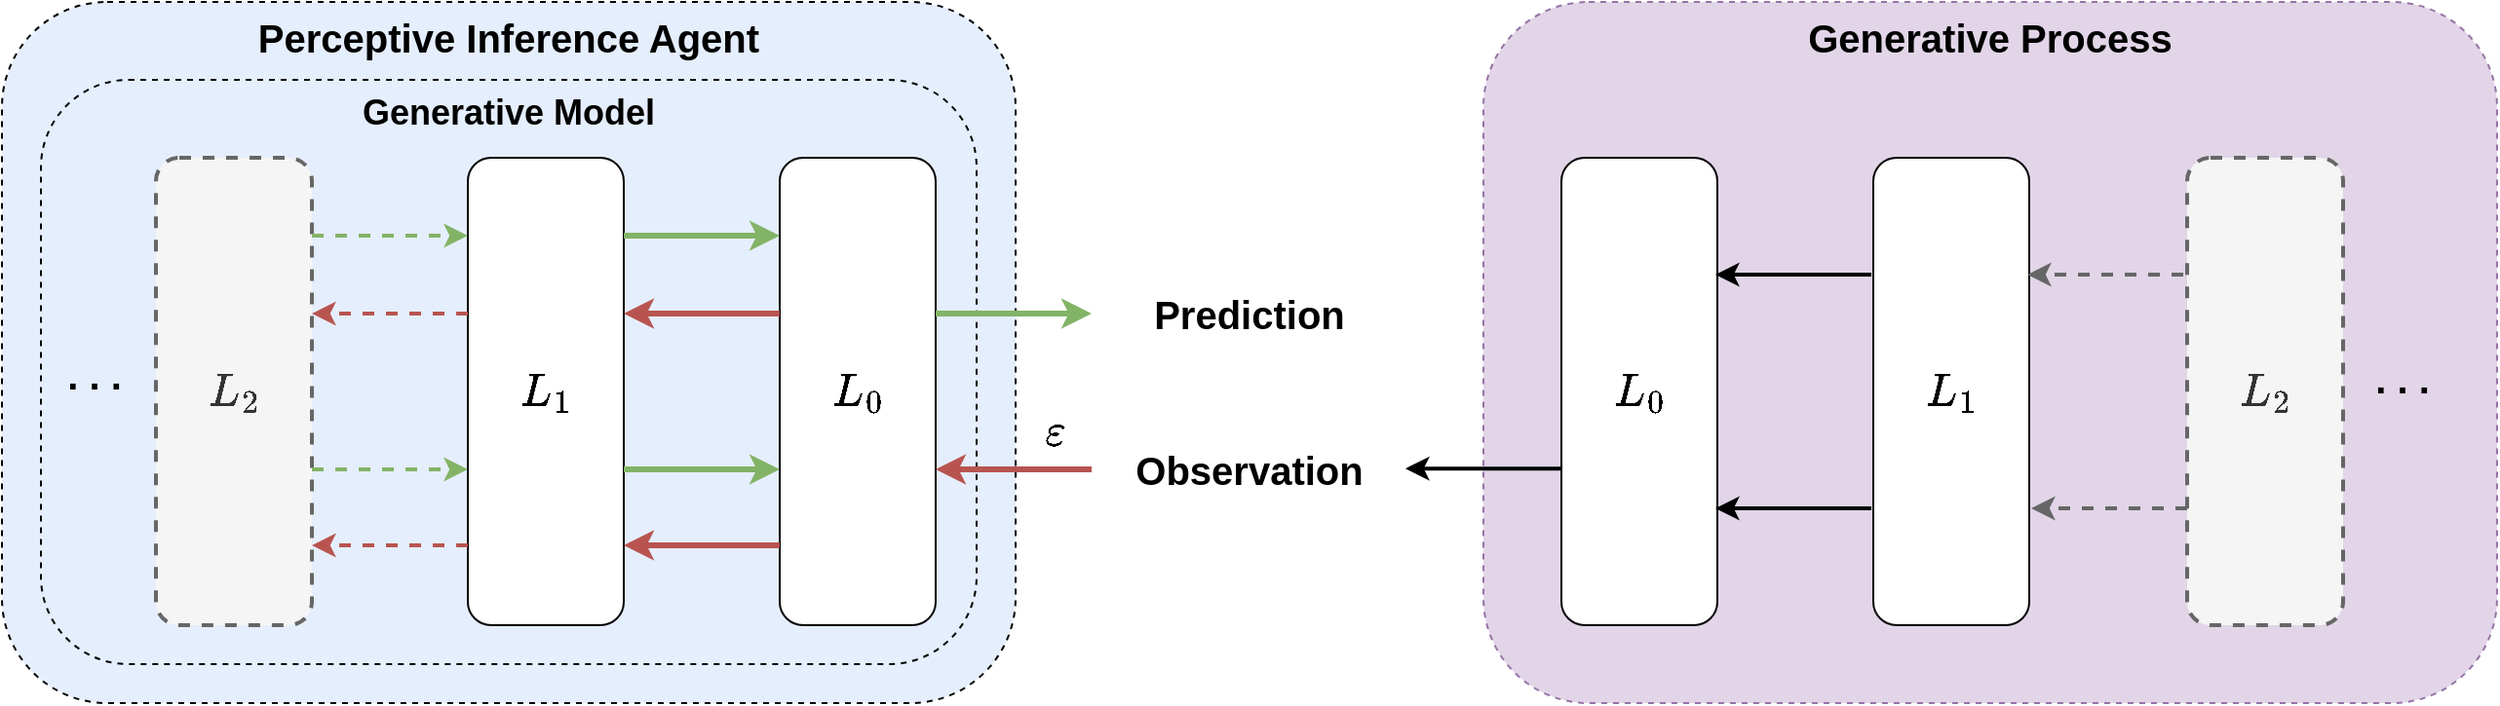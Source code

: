 <mxfile version="14.6.13" type="device" pages="2"><diagram id="_uuqdKlvVKLw7IuKCg1u" name="General simulation"><mxGraphModel dx="1422" dy="1916" grid="1" gridSize="10" guides="1" tooltips="1" connect="1" arrows="1" fold="1" page="1" pageScale="1" pageWidth="850" pageHeight="1100" math="1" shadow="0"><root><mxCell id="Ks_4mEuCcKYe6zqoAReV-0"/><mxCell id="Ks_4mEuCcKYe6zqoAReV-1" parent="Ks_4mEuCcKYe6zqoAReV-0"/><mxCell id="Ks_4mEuCcKYe6zqoAReV-52" value="&lt;b&gt;Perceptive Inference Agent&lt;/b&gt;" style="rounded=1;whiteSpace=wrap;html=1;dashed=1;fontSize=20;fontColor=none;strokeColor=#000000;strokeWidth=1;fillColor=#E5EEFC;verticalAlign=top;" vertex="1" parent="Ks_4mEuCcKYe6zqoAReV-1"><mxGeometry x="40" y="-40" width="520" height="360" as="geometry"/></mxCell><mxCell id="Ks_4mEuCcKYe6zqoAReV-54" value="&lt;b style=&quot;font-size: 18px;&quot;&gt;Generative Model&lt;/b&gt;" style="rounded=1;whiteSpace=wrap;html=1;dashed=1;fontSize=18;fontColor=none;strokeColor=#000000;strokeWidth=1;fillColor=#E5EEFC;verticalAlign=top;" vertex="1" parent="Ks_4mEuCcKYe6zqoAReV-1"><mxGeometry x="60" width="480" height="300" as="geometry"/></mxCell><mxCell id="Ks_4mEuCcKYe6zqoAReV-53" value="&lt;b&gt;Generative Process&lt;/b&gt;" style="rounded=1;whiteSpace=wrap;html=1;dashed=1;fontSize=20;strokeColor=#9673a6;strokeWidth=1;fillColor=#e1d5e7;verticalAlign=top;" vertex="1" parent="Ks_4mEuCcKYe6zqoAReV-1"><mxGeometry x="800" y="-40" width="520" height="360" as="geometry"/></mxCell><mxCell id="Ks_4mEuCcKYe6zqoAReV-2" value="&lt;font style=&quot;font-size: 20px&quot;&gt;$$L_2$$&lt;/font&gt;" style="rounded=1;whiteSpace=wrap;html=1;dashed=1;strokeWidth=2;fillColor=#f5f5f5;strokeColor=#666666;fontColor=#333333;" vertex="1" parent="Ks_4mEuCcKYe6zqoAReV-1"><mxGeometry x="119" y="40" width="80" height="240" as="geometry"/></mxCell><mxCell id="Ks_4mEuCcKYe6zqoAReV-3" value="&lt;font style=&quot;font-size: 20px&quot;&gt;$$L_1$$&lt;/font&gt;" style="rounded=1;whiteSpace=wrap;html=1;" vertex="1" parent="Ks_4mEuCcKYe6zqoAReV-1"><mxGeometry x="279" y="40" width="80" height="240" as="geometry"/></mxCell><mxCell id="Ks_4mEuCcKYe6zqoAReV-5" value="&lt;b&gt;&lt;font style=&quot;font-size: 20px&quot;&gt;$$L_0$$&lt;/font&gt;&lt;/b&gt;" style="rounded=1;whiteSpace=wrap;html=1;" vertex="1" parent="Ks_4mEuCcKYe6zqoAReV-1"><mxGeometry x="439" y="40" width="80" height="240" as="geometry"/></mxCell><mxCell id="Ks_4mEuCcKYe6zqoAReV-13" value="&lt;b style=&quot;font-size: 20px;&quot;&gt;&lt;font style=&quot;font-size: 20px;&quot;&gt;. . .&lt;/font&gt;&lt;/b&gt;" style="text;html=1;align=center;verticalAlign=middle;resizable=0;points=[];autosize=1;strokeColor=none;rotation=0;fontSize=20;" vertex="1" parent="Ks_4mEuCcKYe6zqoAReV-1"><mxGeometry x="67" y="136" width="40" height="30" as="geometry"/></mxCell><mxCell id="Ks_4mEuCcKYe6zqoAReV-17" value="" style="endArrow=classic;html=1;strokeWidth=2;fillColor=#d5e8d4;strokeColor=#82b366;dashed=1;" edge="1" parent="Ks_4mEuCcKYe6zqoAReV-1"><mxGeometry x="159" y="80" width="50" height="50" as="geometry"><mxPoint x="199" y="200.0" as="sourcePoint"/><mxPoint x="279" y="200.0" as="targetPoint"/><Array as="points"/></mxGeometry></mxCell><mxCell id="Ks_4mEuCcKYe6zqoAReV-18" value="" style="endArrow=classic;html=1;strokeWidth=2;fillColor=#d5e8d4;strokeColor=#82b366;dashed=1;" edge="1" parent="Ks_4mEuCcKYe6zqoAReV-1"><mxGeometry x="159" y="80" width="50" height="50" as="geometry"><mxPoint x="199" y="80" as="sourcePoint"/><mxPoint x="279" y="80" as="targetPoint"/><Array as="points"/></mxGeometry></mxCell><mxCell id="Ks_4mEuCcKYe6zqoAReV-25" value="" style="endArrow=classic;html=1;strokeWidth=2;fillColor=#f8cecc;strokeColor=#b85450;dashed=1;" edge="1" parent="Ks_4mEuCcKYe6zqoAReV-1"><mxGeometry x="159" y="160" width="50" height="50" as="geometry"><mxPoint x="279" y="239" as="sourcePoint"/><mxPoint x="199" y="239" as="targetPoint"/><Array as="points"/></mxGeometry></mxCell><mxCell id="Ks_4mEuCcKYe6zqoAReV-26" value="" style="endArrow=classic;html=1;strokeWidth=2;fillColor=#f8cecc;strokeColor=#b85450;dashed=1;" edge="1" parent="Ks_4mEuCcKYe6zqoAReV-1"><mxGeometry x="159" y="160" width="50" height="50" as="geometry"><mxPoint x="279" y="120" as="sourcePoint"/><mxPoint x="199" y="120" as="targetPoint"/><Array as="points"/></mxGeometry></mxCell><mxCell id="Ks_4mEuCcKYe6zqoAReV-14" value="" style="endArrow=classic;html=1;strokeWidth=3;fillColor=#d5e8d4;strokeColor=#82b366;" edge="1" parent="Ks_4mEuCcKYe6zqoAReV-1"><mxGeometry x="319" y="80" width="50" height="50" as="geometry"><mxPoint x="359" y="200.0" as="sourcePoint"/><mxPoint x="439" y="200.0" as="targetPoint"/><Array as="points"/></mxGeometry></mxCell><mxCell id="Ks_4mEuCcKYe6zqoAReV-16" value="" style="endArrow=classic;html=1;strokeWidth=3;fillColor=#d5e8d4;strokeColor=#82b366;" edge="1" parent="Ks_4mEuCcKYe6zqoAReV-1"><mxGeometry x="319" y="80" width="50" height="50" as="geometry"><mxPoint x="359" y="80" as="sourcePoint"/><mxPoint x="439" y="80" as="targetPoint"/><Array as="points"/></mxGeometry></mxCell><mxCell id="Ks_4mEuCcKYe6zqoAReV-23" value="" style="endArrow=classic;html=1;strokeWidth=3;fillColor=#f8cecc;strokeColor=#b85450;" edge="1" parent="Ks_4mEuCcKYe6zqoAReV-1"><mxGeometry x="319" y="160" width="50" height="50" as="geometry"><mxPoint x="439" y="239" as="sourcePoint"/><mxPoint x="359" y="239" as="targetPoint"/><Array as="points"/></mxGeometry></mxCell><mxCell id="Ks_4mEuCcKYe6zqoAReV-24" value="" style="endArrow=classic;html=1;strokeWidth=3;fillColor=#f8cecc;strokeColor=#b85450;" edge="1" parent="Ks_4mEuCcKYe6zqoAReV-1"><mxGeometry x="319" y="160" width="50" height="50" as="geometry"><mxPoint x="439" y="120" as="sourcePoint"/><mxPoint x="359" y="120" as="targetPoint"/><Array as="points"/></mxGeometry></mxCell><mxCell id="Ks_4mEuCcKYe6zqoAReV-19" value="" style="endArrow=classic;html=1;strokeWidth=3;fillColor=#d5e8d4;strokeColor=#82b366;" edge="1" parent="Ks_4mEuCcKYe6zqoAReV-1"><mxGeometry x="479" y="-20" width="50" height="50" as="geometry"><mxPoint x="519" y="120" as="sourcePoint"/><mxPoint x="599" y="120" as="targetPoint"/><Array as="points"/></mxGeometry></mxCell><mxCell id="Ks_4mEuCcKYe6zqoAReV-20" value="&lt;font style=&quot;font-size: 20px&quot;&gt;&lt;b&gt;Prediction&lt;/b&gt;&lt;/font&gt;" style="text;html=1;strokeColor=none;fillColor=none;align=center;verticalAlign=middle;whiteSpace=wrap;rounded=0;dashed=1;rotation=0;" vertex="1" parent="Ks_4mEuCcKYe6zqoAReV-1"><mxGeometry x="620" y="110" width="120" height="20" as="geometry"/></mxCell><mxCell id="Ks_4mEuCcKYe6zqoAReV-21" value="&lt;font style=&quot;font-size: 20px&quot;&gt;&lt;b&gt;Observation&lt;br&gt;&lt;/b&gt;&lt;/font&gt;" style="text;html=1;strokeColor=none;fillColor=none;align=center;verticalAlign=middle;whiteSpace=wrap;rounded=0;dashed=1;rotation=0;" vertex="1" parent="Ks_4mEuCcKYe6zqoAReV-1"><mxGeometry x="620" y="190" width="120" height="20" as="geometry"/></mxCell><mxCell id="Ks_4mEuCcKYe6zqoAReV-22" value="$$\varepsilon$$" style="endArrow=classic;html=1;strokeWidth=3;fillColor=#f8cecc;strokeColor=#b85450;fontStyle=1;fontSize=20;labelBackgroundColor=none;" edge="1" parent="Ks_4mEuCcKYe6zqoAReV-1"><mxGeometry width="50" height="50" as="geometry"><mxPoint x="599" y="200" as="sourcePoint"/><mxPoint x="519" y="200" as="targetPoint"/><Array as="points"/><mxPoint x="21" y="-20" as="offset"/></mxGeometry></mxCell><mxCell id="Ks_4mEuCcKYe6zqoAReV-41" value="&lt;font style=&quot;font-size: 20px&quot;&gt;$$L_2$$&lt;/font&gt;" style="rounded=1;whiteSpace=wrap;html=1;dashed=1;strokeWidth=2;fillColor=#f5f5f5;strokeColor=#666666;fontColor=#333333;" vertex="1" parent="Ks_4mEuCcKYe6zqoAReV-1"><mxGeometry x="1161" y="40" width="80" height="240" as="geometry"/></mxCell><mxCell id="Ks_4mEuCcKYe6zqoAReV-42" value="&lt;font style=&quot;font-size: 20px&quot;&gt;$$L_1$$&lt;/font&gt;" style="rounded=1;whiteSpace=wrap;html=1;" vertex="1" parent="Ks_4mEuCcKYe6zqoAReV-1"><mxGeometry x="1000" y="40" width="80" height="240" as="geometry"/></mxCell><mxCell id="Ks_4mEuCcKYe6zqoAReV-43" value="&lt;b&gt;&lt;font style=&quot;font-size: 20px&quot;&gt;$$L_0$$&lt;/font&gt;&lt;/b&gt;" style="rounded=1;whiteSpace=wrap;html=1;" vertex="1" parent="Ks_4mEuCcKYe6zqoAReV-1"><mxGeometry x="840" y="40" width="80" height="240" as="geometry"/></mxCell><mxCell id="Ks_4mEuCcKYe6zqoAReV-44" value="&lt;b style=&quot;font-size: 20px;&quot;&gt;&lt;font style=&quot;font-size: 20px;&quot;&gt;. . .&lt;/font&gt;&lt;/b&gt;" style="text;html=1;align=center;verticalAlign=middle;resizable=0;points=[];autosize=1;strokeColor=none;rotation=0;fontSize=20;" vertex="1" parent="Ks_4mEuCcKYe6zqoAReV-1"><mxGeometry x="1251" y="138" width="40" height="30" as="geometry"/></mxCell><mxCell id="Ks_4mEuCcKYe6zqoAReV-45" value="" style="endArrow=classic;html=1;strokeWidth=2;dashed=1;fillColor=#f5f5f5;strokeColor=#666666;" edge="1" parent="Ks_4mEuCcKYe6zqoAReV-1"><mxGeometry x="1039" y="21.0" width="50" height="50" as="geometry"><mxPoint x="1159" y="100.0" as="sourcePoint"/><mxPoint x="1079" y="100.0" as="targetPoint"/><Array as="points"/></mxGeometry></mxCell><mxCell id="Ks_4mEuCcKYe6zqoAReV-46" value="" style="endArrow=classic;html=1;strokeWidth=2;" edge="1" parent="Ks_4mEuCcKYe6zqoAReV-1"><mxGeometry x="879" y="140" width="50" height="50" as="geometry"><mxPoint x="999" y="100.0" as="sourcePoint"/><mxPoint x="919" y="100.0" as="targetPoint"/><Array as="points"/></mxGeometry></mxCell><mxCell id="Ks_4mEuCcKYe6zqoAReV-48" value="" style="endArrow=classic;html=1;strokeWidth=2;fontStyle=1;fontSize=20;labelBackgroundColor=none;" edge="1" parent="Ks_4mEuCcKYe6zqoAReV-1"><mxGeometry x="560" y="-240" width="50" height="50" as="geometry"><mxPoint x="840" y="199.58" as="sourcePoint"/><mxPoint x="760" y="199.58" as="targetPoint"/><Array as="points"/><mxPoint x="-10" y="-50" as="offset"/></mxGeometry></mxCell><mxCell id="Ks_4mEuCcKYe6zqoAReV-49" value="" style="endArrow=classic;html=1;strokeWidth=2;" edge="1" parent="Ks_4mEuCcKYe6zqoAReV-1"><mxGeometry x="879" y="260" width="50" height="50" as="geometry"><mxPoint x="999" y="220" as="sourcePoint"/><mxPoint x="919" y="220" as="targetPoint"/><Array as="points"/></mxGeometry></mxCell><mxCell id="Ks_4mEuCcKYe6zqoAReV-51" value="" style="endArrow=classic;html=1;strokeWidth=2;dashed=1;fillColor=#f5f5f5;strokeColor=#666666;" edge="1" parent="Ks_4mEuCcKYe6zqoAReV-1"><mxGeometry x="1041" y="141.0" width="50" height="50" as="geometry"><mxPoint x="1161" y="220.0" as="sourcePoint"/><mxPoint x="1081" y="220.0" as="targetPoint"/><Array as="points"/></mxGeometry></mxCell></root></mxGraphModel></diagram><diagram id="7RfQtERVLM0A9wWDdguM" name="Temporal simulation"><mxGraphModel dx="1422" dy="1916" grid="1" gridSize="10" guides="1" tooltips="1" connect="1" arrows="1" fold="1" page="1" pageScale="1" pageWidth="850" pageHeight="1100" math="1" shadow="0"><root><mxCell id="8jjQFMfFrPkt4Uh5yf2H-0"/><mxCell id="8jjQFMfFrPkt4Uh5yf2H-1" parent="8jjQFMfFrPkt4Uh5yf2H-0"/><mxCell id="HhTd-vjUdkPiiTuKtuQh-0" value="&lt;b style=&quot;font-size: 18px&quot;&gt;Generative Model [2, 2]&lt;/b&gt;" style="rounded=1;whiteSpace=wrap;html=1;dashed=1;fontSize=18;fontColor=none;strokeColor=#000000;strokeWidth=1;fillColor=#E5EEFC;verticalAlign=top;" vertex="1" parent="8jjQFMfFrPkt4Uh5yf2H-1"><mxGeometry x="760" y="520" width="320" height="400" as="geometry"/></mxCell><mxCell id="8jjQFMfFrPkt4Uh5yf2H-2" value="&lt;b&gt;Perceptive Inference Agent&lt;/b&gt;" style="rounded=1;whiteSpace=wrap;html=1;dashed=1;fontSize=20;fontColor=none;strokeColor=#000000;strokeWidth=1;fillColor=#E5EEFC;verticalAlign=top;" vertex="1" parent="8jjQFMfFrPkt4Uh5yf2H-1"><mxGeometry x="240" y="-40" width="320" height="400" as="geometry"/></mxCell><mxCell id="8jjQFMfFrPkt4Uh5yf2H-3" value="&lt;b style=&quot;font-size: 18px&quot;&gt;Generative Model [n, m]&lt;/b&gt;" style="rounded=1;whiteSpace=wrap;html=1;dashed=1;fontSize=18;fontColor=none;strokeColor=#000000;strokeWidth=1;fillColor=#E5EEFC;verticalAlign=top;" vertex="1" parent="8jjQFMfFrPkt4Uh5yf2H-1"><mxGeometry x="260" width="280" height="340" as="geometry"/></mxCell><mxCell id="8jjQFMfFrPkt4Uh5yf2H-4" value="&lt;b&gt;Generative Process&lt;/b&gt;" style="rounded=1;whiteSpace=wrap;html=1;dashed=1;fontSize=20;strokeColor=#9673a6;strokeWidth=1;fillColor=#e1d5e7;verticalAlign=top;" vertex="1" parent="8jjQFMfFrPkt4Uh5yf2H-1"><mxGeometry x="800" y="-40" width="320" height="400" as="geometry"/></mxCell><mxCell id="8jjQFMfFrPkt4Uh5yf2H-6" value="&lt;font style=&quot;font-size: 20px&quot;&gt;$$L_1$$&lt;/font&gt;" style="rounded=1;whiteSpace=wrap;html=1;verticalAlign=top;" vertex="1" parent="8jjQFMfFrPkt4Uh5yf2H-1"><mxGeometry x="279" y="40" width="80" height="280" as="geometry"/></mxCell><mxCell id="8jjQFMfFrPkt4Uh5yf2H-7" value="&lt;b&gt;&lt;font style=&quot;font-size: 20px&quot;&gt;$$L_0$$&lt;/font&gt;&lt;/b&gt;" style="rounded=1;whiteSpace=wrap;html=1;verticalAlign=top;" vertex="1" parent="8jjQFMfFrPkt4Uh5yf2H-1"><mxGeometry x="439" y="40" width="80" height="280" as="geometry"/></mxCell><mxCell id="8jjQFMfFrPkt4Uh5yf2H-13" value="" style="endArrow=classic;html=1;strokeWidth=3;fillColor=#d5e8d4;strokeColor=#82b366;" edge="1" parent="8jjQFMfFrPkt4Uh5yf2H-1"><mxGeometry x="320" y="-60" width="50" height="50" as="geometry"><mxPoint x="360" y="60.0" as="sourcePoint"/><mxPoint x="440" y="60.0" as="targetPoint"/><Array as="points"/></mxGeometry></mxCell><mxCell id="8jjQFMfFrPkt4Uh5yf2H-15" value="" style="endArrow=classic;html=1;strokeWidth=3;fillColor=#f8cecc;strokeColor=#b85450;" edge="1" parent="8jjQFMfFrPkt4Uh5yf2H-1"><mxGeometry x="319" y="21" width="50" height="50" as="geometry"><mxPoint x="439" y="100.0" as="sourcePoint"/><mxPoint x="359" y="100.0" as="targetPoint"/><Array as="points"/></mxGeometry></mxCell><mxCell id="8jjQFMfFrPkt4Uh5yf2H-17" value="" style="endArrow=classic;html=1;strokeWidth=3;fillColor=#d5e8d4;strokeColor=#82b366;" edge="1" parent="8jjQFMfFrPkt4Uh5yf2H-1"><mxGeometry x="479" y="-80" width="50" height="50" as="geometry"><mxPoint x="519" y="60" as="sourcePoint"/><mxPoint x="599" y="60" as="targetPoint"/><Array as="points"/></mxGeometry></mxCell><mxCell id="8jjQFMfFrPkt4Uh5yf2H-18" value="&lt;font style=&quot;font-size: 20px&quot;&gt;&lt;b&gt;Prediction&lt;/b&gt;&lt;/font&gt;" style="text;html=1;strokeColor=none;fillColor=none;align=center;verticalAlign=middle;whiteSpace=wrap;rounded=0;dashed=1;rotation=0;" vertex="1" parent="8jjQFMfFrPkt4Uh5yf2H-1"><mxGeometry x="620" y="50" width="120" height="20" as="geometry"/></mxCell><mxCell id="8jjQFMfFrPkt4Uh5yf2H-19" value="&lt;font style=&quot;font-size: 20px&quot;&gt;&lt;b&gt;Observation&lt;br&gt;&lt;/b&gt;&lt;/font&gt;" style="text;html=1;strokeColor=none;fillColor=none;align=center;verticalAlign=middle;whiteSpace=wrap;rounded=0;dashed=1;rotation=0;" vertex="1" parent="8jjQFMfFrPkt4Uh5yf2H-1"><mxGeometry x="620" y="90" width="120" height="20" as="geometry"/></mxCell><mxCell id="8jjQFMfFrPkt4Uh5yf2H-20" value="$$\varepsilon$$" style="endArrow=classic;html=1;strokeWidth=3;fillColor=#f8cecc;strokeColor=#b85450;fontStyle=1;fontSize=20;labelBackgroundColor=none;" edge="1" parent="8jjQFMfFrPkt4Uh5yf2H-1"><mxGeometry y="-100" width="50" height="50" as="geometry"><mxPoint x="599" y="100" as="sourcePoint"/><mxPoint x="519" y="100" as="targetPoint"/><Array as="points"/><mxPoint x="21" y="-20" as="offset"/></mxGeometry></mxCell><mxCell id="8jjQFMfFrPkt4Uh5yf2H-22" value="&lt;font style=&quot;font-size: 20px&quot;&gt;$$L_1$$&lt;/font&gt;" style="rounded=1;whiteSpace=wrap;html=1;verticalAlign=top;" vertex="1" parent="8jjQFMfFrPkt4Uh5yf2H-1"><mxGeometry x="1000" y="40" width="80" height="280" as="geometry"/></mxCell><mxCell id="8jjQFMfFrPkt4Uh5yf2H-23" value="&lt;b&gt;&lt;font style=&quot;font-size: 20px&quot;&gt;$$L_0$$&lt;br&gt;&lt;/font&gt;&lt;/b&gt;" style="rounded=1;whiteSpace=wrap;html=1;verticalAlign=top;" vertex="1" parent="8jjQFMfFrPkt4Uh5yf2H-1"><mxGeometry x="840" y="40" width="80" height="280" as="geometry"/></mxCell><mxCell id="8jjQFMfFrPkt4Uh5yf2H-26" value="" style="endArrow=classic;html=1;strokeWidth=2;" edge="1" parent="8jjQFMfFrPkt4Uh5yf2H-1"><mxGeometry x="880" y="139.58" width="50" height="50" as="geometry"><mxPoint x="1000" y="99.58" as="sourcePoint"/><mxPoint x="920" y="99.58" as="targetPoint"/><Array as="points"/></mxGeometry></mxCell><mxCell id="8jjQFMfFrPkt4Uh5yf2H-27" value="" style="endArrow=classic;html=1;strokeWidth=2;fontStyle=1;fontSize=20;labelBackgroundColor=none;" edge="1" parent="8jjQFMfFrPkt4Uh5yf2H-1"><mxGeometry x="560" y="-340" width="50" height="50" as="geometry"><mxPoint x="840" y="99.58" as="sourcePoint"/><mxPoint x="760" y="99.58" as="targetPoint"/><Array as="points"/><mxPoint x="-10" y="-50" as="offset"/></mxGeometry></mxCell><mxCell id="1RMQHkd497k834z2P5CD-0" value="$$s_0$$" style="ellipse;whiteSpace=wrap;html=1;aspect=fixed;fontSize=18;strokeWidth=1;" vertex="1" parent="8jjQFMfFrPkt4Uh5yf2H-1"><mxGeometry x="289" y="110" width="60" height="60" as="geometry"/></mxCell><mxCell id="1RMQHkd497k834z2P5CD-1" value="$$s_{m-1}$$" style="ellipse;whiteSpace=wrap;html=1;aspect=fixed;fontSize=18;strokeWidth=1;" vertex="1" parent="8jjQFMfFrPkt4Uh5yf2H-1"><mxGeometry x="289" y="250" width="60" height="60" as="geometry"/></mxCell><mxCell id="1RMQHkd497k834z2P5CD-2" value="$$s_0$$" style="ellipse;whiteSpace=wrap;html=1;aspect=fixed;fontSize=18;strokeWidth=1;" vertex="1" parent="8jjQFMfFrPkt4Uh5yf2H-1"><mxGeometry x="449" y="110" width="60" height="60" as="geometry"/></mxCell><mxCell id="1RMQHkd497k834z2P5CD-3" value="$$s_{n-1}$$" style="ellipse;whiteSpace=wrap;html=1;aspect=fixed;fontSize=18;strokeWidth=1;" vertex="1" parent="8jjQFMfFrPkt4Uh5yf2H-1"><mxGeometry x="449" y="250" width="60" height="60" as="geometry"/></mxCell><mxCell id="1RMQHkd497k834z2P5CD-4" value="" style="pointerEvents=1;verticalLabelPosition=bottom;shadow=0;dashed=0;align=center;html=1;verticalAlign=top;shape=mxgraph.electrical.waveforms.sine_wave;fontSize=18;strokeColor=#b85450;strokeWidth=2;fillColor=#f8cecc;rotation=90;resizeWidth=1;resizeHeight=1;" vertex="1" parent="8jjQFMfFrPkt4Uh5yf2H-1"><mxGeometry x="957.5" y="178.09" width="165" height="66.18" as="geometry"/></mxCell><mxCell id="1RMQHkd497k834z2P5CD-5" value="" style="pointerEvents=1;verticalLabelPosition=bottom;shadow=0;dashed=0;align=center;html=1;verticalAlign=top;shape=mxgraph.electrical.waveforms.sine_wave;fontSize=18;strokeColor=#82b366;strokeWidth=2;fillColor=#d5e8d4;rotation=90;" vertex="1" parent="8jjQFMfFrPkt4Uh5yf2H-1"><mxGeometry x="845.63" y="178.09" width="68.75" height="66.18" as="geometry"/></mxCell><mxCell id="d8uJJZEBsjjUuSaSkCJ_-0" value="&lt;b style=&quot;font-size: 20px;&quot;&gt;&lt;font style=&quot;font-size: 20px;&quot;&gt;. . .&lt;/font&gt;&lt;/b&gt;" style="text;html=1;align=center;verticalAlign=middle;resizable=0;points=[];autosize=1;strokeColor=none;rotation=-90;fontSize=20;" vertex="1" parent="8jjQFMfFrPkt4Uh5yf2H-1"><mxGeometry x="294" y="196.18" width="40" height="30" as="geometry"/></mxCell><mxCell id="d8uJJZEBsjjUuSaSkCJ_-2" value="&lt;b style=&quot;font-size: 20px;&quot;&gt;&lt;font style=&quot;font-size: 20px;&quot;&gt;. . .&lt;/font&gt;&lt;/b&gt;" style="text;html=1;align=center;verticalAlign=middle;resizable=0;points=[];autosize=1;strokeColor=none;rotation=-90;fontSize=20;" vertex="1" parent="8jjQFMfFrPkt4Uh5yf2H-1"><mxGeometry x="454" y="196.18" width="40" height="30" as="geometry"/></mxCell><mxCell id="d8uJJZEBsjjUuSaSkCJ_-5" value="(day)" style="text;html=1;strokeColor=none;fillColor=none;align=center;verticalAlign=middle;whiteSpace=wrap;rounded=0;fontSize=16;fontColor=none;" vertex="1" parent="8jjQFMfFrPkt4Uh5yf2H-1"><mxGeometry x="860" y="96" width="40" height="20" as="geometry"/></mxCell><mxCell id="d8uJJZEBsjjUuSaSkCJ_-6" value="(year)" style="text;strokeColor=none;fillColor=none;align=center;verticalAlign=top;spacingLeft=4;spacingRight=4;overflow=hidden;rotatable=0;points=[[0,0.5],[1,0.5]];portConstraint=eastwest;fontSize=16;fontColor=none;" vertex="1" parent="8jjQFMfFrPkt4Uh5yf2H-1"><mxGeometry x="1010" y="90" width="60" height="26" as="geometry"/></mxCell><mxCell id="d8uJJZEBsjjUuSaSkCJ_-8" value="$$m = \texttt{ size of } L_1,$$" style="text;html=1;strokeColor=none;fillColor=none;align=center;verticalAlign=middle;whiteSpace=wrap;rounded=0;fontSize=16;fontColor=none;" vertex="1" parent="8jjQFMfFrPkt4Uh5yf2H-1"><mxGeometry x="279" y="400" width="241" height="20" as="geometry"/></mxCell><mxCell id="d8uJJZEBsjjUuSaSkCJ_-9" value="&lt;meta charset=&quot;utf-8&quot;&gt;&lt;span style=&quot;color: rgb(0, 0, 0); font-family: helvetica; font-size: 16px; font-style: normal; font-weight: 400; letter-spacing: normal; text-align: center; text-indent: 0px; text-transform: none; word-spacing: 0px; background-color: rgb(248, 249, 250); display: inline; float: none;&quot;&gt;$$n= \texttt{ size of } L_0$$&lt;/span&gt;" style="text;html=1;strokeColor=none;fillColor=none;align=center;verticalAlign=middle;whiteSpace=wrap;rounded=0;fontSize=16;fontColor=none;" vertex="1" parent="8jjQFMfFrPkt4Uh5yf2H-1"><mxGeometry x="279" y="380" width="241" height="20" as="geometry"/></mxCell><mxCell id="d8uJJZEBsjjUuSaSkCJ_-12" value="&lt;b style=&quot;font-size: 18px&quot;&gt;Generative Model [3, 4]&lt;/b&gt;" style="rounded=1;whiteSpace=wrap;html=1;dashed=1;fontSize=18;fontColor=none;strokeColor=#000000;strokeWidth=1;fillColor=#E5EEFC;verticalAlign=top;" vertex="1" parent="8jjQFMfFrPkt4Uh5yf2H-1"><mxGeometry x="240" y="520" width="440" height="400" as="geometry"/></mxCell><mxCell id="d8uJJZEBsjjUuSaSkCJ_-13" value="&lt;font style=&quot;font-size: 20px&quot;&gt;$$L_1$$&lt;/font&gt;" style="rounded=1;whiteSpace=wrap;html=1;verticalAlign=middle;align=left;horizontal=1;spacingLeft=10;" vertex="1" parent="8jjQFMfFrPkt4Uh5yf2H-1"><mxGeometry x="279" y="560" width="361" height="120" as="geometry"/></mxCell><mxCell id="d8uJJZEBsjjUuSaSkCJ_-21" value="$$s_1$$" style="ellipse;whiteSpace=wrap;html=1;aspect=fixed;fontSize=18;strokeWidth=1;" vertex="1" parent="8jjQFMfFrPkt4Uh5yf2H-1"><mxGeometry x="409" y="590" width="60" height="60" as="geometry"/></mxCell><mxCell id="d8uJJZEBsjjUuSaSkCJ_-22" value="$$s_0$$" style="ellipse;whiteSpace=wrap;html=1;aspect=fixed;fontSize=18;strokeWidth=1;" vertex="1" parent="8jjQFMfFrPkt4Uh5yf2H-1"><mxGeometry x="330" y="590" width="60" height="60" as="geometry"/></mxCell><mxCell id="d8uJJZEBsjjUuSaSkCJ_-29" value="&lt;font style=&quot;font-size: 20px&quot;&gt;$$L_0$$&lt;/font&gt;" style="rounded=1;whiteSpace=wrap;html=1;verticalAlign=middle;align=left;spacingLeft=10;" vertex="1" parent="8jjQFMfFrPkt4Uh5yf2H-1"><mxGeometry x="320" y="760" width="280" height="120" as="geometry"/></mxCell><mxCell id="d8uJJZEBsjjUuSaSkCJ_-31" value="$$s_2$$" style="ellipse;whiteSpace=wrap;html=1;aspect=fixed;fontSize=18;strokeWidth=1;" vertex="1" parent="8jjQFMfFrPkt4Uh5yf2H-1"><mxGeometry x="490" y="590" width="60" height="60" as="geometry"/></mxCell><mxCell id="d8uJJZEBsjjUuSaSkCJ_-32" value="$$s_3$$" style="ellipse;whiteSpace=wrap;html=1;aspect=fixed;fontSize=18;strokeWidth=1;" vertex="1" parent="8jjQFMfFrPkt4Uh5yf2H-1"><mxGeometry x="570" y="590" width="60" height="60" as="geometry"/></mxCell><mxCell id="d8uJJZEBsjjUuSaSkCJ_-36" value="$$s_1$$" style="ellipse;whiteSpace=wrap;html=1;aspect=fixed;fontSize=18;strokeWidth=1;" vertex="1" parent="8jjQFMfFrPkt4Uh5yf2H-1"><mxGeometry x="449" y="790" width="60" height="60" as="geometry"/></mxCell><mxCell id="d8uJJZEBsjjUuSaSkCJ_-37" value="$$s_0$$" style="ellipse;whiteSpace=wrap;html=1;aspect=fixed;fontSize=18;strokeWidth=1;" vertex="1" parent="8jjQFMfFrPkt4Uh5yf2H-1"><mxGeometry x="370" y="790" width="60" height="60" as="geometry"/></mxCell><mxCell id="d8uJJZEBsjjUuSaSkCJ_-38" value="$$s_2$$" style="ellipse;whiteSpace=wrap;html=1;aspect=fixed;fontSize=18;strokeWidth=1;" vertex="1" parent="8jjQFMfFrPkt4Uh5yf2H-1"><mxGeometry x="530" y="790" width="60" height="60" as="geometry"/></mxCell><mxCell id="d8uJJZEBsjjUuSaSkCJ_-44" value="+" style="endArrow=classic;html=1;labelBackgroundColor=none;fontSize=20;fontColor=none;strokeColor=#82b366;strokeWidth=2;exitX=0.5;exitY=1;exitDx=0;exitDy=0;fillColor=#d5e8d4;fontStyle=1;entryX=0.5;entryY=0;entryDx=0;entryDy=0;" edge="1" parent="8jjQFMfFrPkt4Uh5yf2H-1" source="d8uJJZEBsjjUuSaSkCJ_-21" target="d8uJJZEBsjjUuSaSkCJ_-38"><mxGeometry width="50" height="50" relative="1" as="geometry"><mxPoint x="390" y="745" as="sourcePoint"/><mxPoint x="440" y="695" as="targetPoint"/><mxPoint as="offset"/></mxGeometry></mxCell><mxCell id="d8uJJZEBsjjUuSaSkCJ_-45" value="=" style="endArrow=classic;html=1;labelBackgroundColor=none;fontSize=20;fontColor=none;strokeColor=#82b366;strokeWidth=2;fillColor=#d5e8d4;fontStyle=1;exitX=0.5;exitY=1;exitDx=0;exitDy=0;" edge="1" parent="8jjQFMfFrPkt4Uh5yf2H-1" source="d8uJJZEBsjjUuSaSkCJ_-38"><mxGeometry width="50" height="50" relative="1" as="geometry"><mxPoint x="540" y="760" as="sourcePoint"/><mxPoint x="560" y="960" as="targetPoint"/></mxGeometry></mxCell><mxCell id="d8uJJZEBsjjUuSaSkCJ_-46" value="&lt;span style=&quot;font-size: 20px&quot;&gt;&lt;b&gt;Prediction&lt;/b&gt;&lt;/span&gt;" style="text;html=1;strokeColor=none;fillColor=none;align=center;verticalAlign=middle;whiteSpace=wrap;rounded=0;dashed=1;rotation=0;" vertex="1" parent="8jjQFMfFrPkt4Uh5yf2H-1"><mxGeometry x="500" y="980" width="120" height="20" as="geometry"/></mxCell><mxCell id="d8uJJZEBsjjUuSaSkCJ_-47" value="t = 5" style="text;html=1;align=center;verticalAlign=middle;resizable=0;points=[];autosize=1;strokeColor=none;fontSize=20;fontColor=none;fontStyle=1" vertex="1" parent="8jjQFMfFrPkt4Uh5yf2H-1"><mxGeometry x="430" y="480" width="60" height="30" as="geometry"/></mxCell><mxCell id="d8uJJZEBsjjUuSaSkCJ_-51" value="&lt;font style=&quot;font-size: 20px&quot;&gt;$$L_1$$&lt;/font&gt;" style="rounded=1;whiteSpace=wrap;html=1;verticalAlign=middle;align=left;horizontal=1;spacingLeft=10;" vertex="1" parent="8jjQFMfFrPkt4Uh5yf2H-1"><mxGeometry x="800" y="560" width="250" height="120" as="geometry"/></mxCell><mxCell id="d8uJJZEBsjjUuSaSkCJ_-61" value="" style="ellipse;whiteSpace=wrap;html=1;aspect=fixed;labelBackgroundColor=none;fontSize=20;strokeWidth=1;align=left;" vertex="1" parent="8jjQFMfFrPkt4Uh5yf2H-1"><mxGeometry x="850" y="580" width="80" height="80" as="geometry"/></mxCell><mxCell id="d8uJJZEBsjjUuSaSkCJ_-62" value="" style="ellipse;whiteSpace=wrap;html=1;aspect=fixed;labelBackgroundColor=none;fontSize=20;strokeWidth=1;align=left;" vertex="1" parent="8jjQFMfFrPkt4Uh5yf2H-1"><mxGeometry x="950" y="580" width="80" height="80" as="geometry"/></mxCell><mxCell id="d8uJJZEBsjjUuSaSkCJ_-63" value="&lt;font style=&quot;font-size: 20px&quot;&gt;$$L_0$$&lt;/font&gt;" style="rounded=1;whiteSpace=wrap;html=1;verticalAlign=middle;align=left;horizontal=1;spacingLeft=10;" vertex="1" parent="8jjQFMfFrPkt4Uh5yf2H-1"><mxGeometry x="800" y="760" width="250" height="120" as="geometry"/></mxCell><mxCell id="d8uJJZEBsjjUuSaSkCJ_-64" value="" style="ellipse;whiteSpace=wrap;html=1;aspect=fixed;labelBackgroundColor=none;fontSize=20;strokeWidth=1;align=left;" vertex="1" parent="8jjQFMfFrPkt4Uh5yf2H-1"><mxGeometry x="850" y="780" width="80" height="80" as="geometry"/></mxCell><mxCell id="d8uJJZEBsjjUuSaSkCJ_-65" value="" style="ellipse;whiteSpace=wrap;html=1;aspect=fixed;labelBackgroundColor=none;fontSize=20;strokeWidth=1;align=left;" vertex="1" parent="8jjQFMfFrPkt4Uh5yf2H-1"><mxGeometry x="950" y="780" width="80" height="80" as="geometry"/></mxCell><mxCell id="d8uJJZEBsjjUuSaSkCJ_-66" value="$$\mu_{[1, 0]}$$" style="text;html=1;strokeColor=none;fillColor=none;align=center;verticalAlign=middle;whiteSpace=wrap;rounded=0;labelBackgroundColor=none;fontSize=20;fontColor=none;" vertex="1" parent="8jjQFMfFrPkt4Uh5yf2H-1"><mxGeometry x="870" y="600" width="40" height="20" as="geometry"/></mxCell><mxCell id="d8uJJZEBsjjUuSaSkCJ_-67" value="$$\sigma_{[1, 0]}$$" style="text;html=1;strokeColor=none;fillColor=none;align=center;verticalAlign=middle;whiteSpace=wrap;rounded=0;labelBackgroundColor=none;fontSize=20;fontColor=none;" vertex="1" parent="8jjQFMfFrPkt4Uh5yf2H-1"><mxGeometry x="870" y="620" width="40" height="20" as="geometry"/></mxCell><mxCell id="d8uJJZEBsjjUuSaSkCJ_-68" value="$$\mu_{[1, 1]}$$" style="text;html=1;strokeColor=none;fillColor=none;align=center;verticalAlign=middle;whiteSpace=wrap;rounded=0;labelBackgroundColor=none;fontSize=20;fontColor=none;" vertex="1" parent="8jjQFMfFrPkt4Uh5yf2H-1"><mxGeometry x="970" y="600" width="40" height="20" as="geometry"/></mxCell><mxCell id="d8uJJZEBsjjUuSaSkCJ_-69" value="$$\sigma_{[1, 1]}$$" style="text;html=1;strokeColor=none;fillColor=none;align=center;verticalAlign=middle;whiteSpace=wrap;rounded=0;labelBackgroundColor=none;fontSize=20;fontColor=none;" vertex="1" parent="8jjQFMfFrPkt4Uh5yf2H-1"><mxGeometry x="970" y="620" width="40" height="20" as="geometry"/></mxCell><mxCell id="d8uJJZEBsjjUuSaSkCJ_-70" value="$$\mu_{[0, 0]}$$" style="text;html=1;strokeColor=none;fillColor=none;align=center;verticalAlign=middle;whiteSpace=wrap;rounded=0;labelBackgroundColor=none;fontSize=20;fontColor=none;" vertex="1" parent="8jjQFMfFrPkt4Uh5yf2H-1"><mxGeometry x="870" y="800" width="40" height="20" as="geometry"/></mxCell><mxCell id="d8uJJZEBsjjUuSaSkCJ_-71" value="$$\sigma_{[0, 0]}$$" style="text;html=1;strokeColor=none;fillColor=none;align=center;verticalAlign=middle;whiteSpace=wrap;rounded=0;labelBackgroundColor=none;fontSize=20;fontColor=none;" vertex="1" parent="8jjQFMfFrPkt4Uh5yf2H-1"><mxGeometry x="870" y="820" width="40" height="20" as="geometry"/></mxCell><mxCell id="d8uJJZEBsjjUuSaSkCJ_-72" value="$$\mu_{[0, 1]}$$" style="text;html=1;strokeColor=none;fillColor=none;align=center;verticalAlign=middle;whiteSpace=wrap;rounded=0;labelBackgroundColor=none;fontSize=20;fontColor=none;" vertex="1" parent="8jjQFMfFrPkt4Uh5yf2H-1"><mxGeometry x="970" y="800" width="40" height="20" as="geometry"/></mxCell><mxCell id="d8uJJZEBsjjUuSaSkCJ_-73" value="$$\sigma_{[0, 1]}$$" style="text;html=1;strokeColor=none;fillColor=none;align=center;verticalAlign=middle;whiteSpace=wrap;rounded=0;labelBackgroundColor=none;fontSize=20;fontColor=none;" vertex="1" parent="8jjQFMfFrPkt4Uh5yf2H-1"><mxGeometry x="970" y="820" width="40" height="20" as="geometry"/></mxCell><mxCell id="d8uJJZEBsjjUuSaSkCJ_-76" value="" style="endArrow=classic;html=1;labelBackgroundColor=none;fontSize=20;fontColor=none;strokeColor=#000000;strokeWidth=2;exitX=0.5;exitY=1;exitDx=0;exitDy=0;entryX=0.5;entryY=0;entryDx=0;entryDy=0;" edge="1" parent="8jjQFMfFrPkt4Uh5yf2H-1" source="d8uJJZEBsjjUuSaSkCJ_-61" target="d8uJJZEBsjjUuSaSkCJ_-65"><mxGeometry width="50" height="50" relative="1" as="geometry"><mxPoint x="850" y="710" as="sourcePoint"/><mxPoint x="1150" y="740" as="targetPoint"/></mxGeometry></mxCell><mxCell id="d8uJJZEBsjjUuSaSkCJ_-77" value="$$\mu_{[1,0]}$$" style="edgeLabel;html=1;align=center;verticalAlign=middle;resizable=0;points=[];fontSize=20;fontColor=none;labelBackgroundColor=none;" vertex="1" connectable="0" parent="d8uJJZEBsjjUuSaSkCJ_-76"><mxGeometry x="0.3" y="2" relative="1" as="geometry"><mxPoint x="28" y="-18" as="offset"/></mxGeometry></mxCell><mxCell id="d8uJJZEBsjjUuSaSkCJ_-78" value="&lt;span style=&quot;color: rgb(0 , 0 , 0) ; font-family: &amp;#34;helvetica&amp;#34; ; font-size: 20px ; font-style: normal ; font-weight: 400 ; letter-spacing: normal ; text-align: center ; text-indent: 0px ; text-transform: none ; word-spacing: 0px ; background-color: rgb(248 , 249 , 250) ; display: inline ; float: none&quot;&gt;$$\mu_{[0,1]} +&amp;nbsp;&lt;br&gt;\mu_{[1,0]}$$&lt;/span&gt;" style="endArrow=classic;html=1;labelBackgroundColor=none;fontSize=20;fontColor=none;strokeColor=#000000;strokeWidth=2;exitX=0.5;exitY=1;exitDx=0;exitDy=0;" edge="1" parent="8jjQFMfFrPkt4Uh5yf2H-1" source="d8uJJZEBsjjUuSaSkCJ_-65"><mxGeometry x="-0.2" y="-70" width="50" height="50" relative="1" as="geometry"><mxPoint x="820" y="930" as="sourcePoint"/><mxPoint x="990" y="960" as="targetPoint"/><mxPoint as="offset"/></mxGeometry></mxCell><mxCell id="d8uJJZEBsjjUuSaSkCJ_-79" value="$$\varepsilon_{model} = \left|obs - (\mu_{[0,1]} + &#10;\mu_{[1,0]})\right|$$" style="text;strokeColor=none;fillColor=none;align=center;verticalAlign=middle;whiteSpace=wrap;rounded=0;labelBackgroundColor=none;fontSize=20;fontColor=none;" vertex="1" parent="8jjQFMfFrPkt4Uh5yf2H-1"><mxGeometry x="845" y="980" width="150" height="20" as="geometry"/></mxCell><mxCell id="HhTd-vjUdkPiiTuKtuQh-2" value="t = 1" style="text;html=1;align=center;verticalAlign=middle;resizable=0;points=[];autosize=1;strokeColor=none;fontSize=20;fontColor=none;fontStyle=1" vertex="1" parent="8jjQFMfFrPkt4Uh5yf2H-1"><mxGeometry x="890" y="480" width="60" height="30" as="geometry"/></mxCell><mxCell id="HhTd-vjUdkPiiTuKtuQh-3" value="$$Norm(\mu, \sigma)$$" style="text;html=1;strokeColor=none;fillColor=none;align=center;verticalAlign=middle;whiteSpace=wrap;rounded=0;labelBackgroundColor=none;fontSize=20;fontColor=none;" vertex="1" parent="8jjQFMfFrPkt4Uh5yf2H-1"><mxGeometry x="620" y="224.27" width="40" height="20" as="geometry"/></mxCell><mxCell id="HhTd-vjUdkPiiTuKtuQh-5" value="$$State:$$" style="text;html=1;strokeColor=none;fillColor=none;align=center;verticalAlign=middle;whiteSpace=wrap;rounded=0;labelBackgroundColor=none;fontSize=20;fontColor=none;" vertex="1" parent="8jjQFMfFrPkt4Uh5yf2H-1"><mxGeometry x="620" y="180.09" width="40" height="20" as="geometry"/></mxCell></root></mxGraphModel></diagram></mxfile>